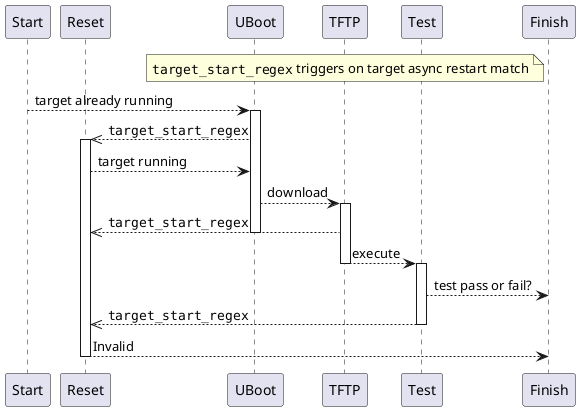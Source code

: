 '
' Tester TFTP Sequence 2:
'
'  Start Filter Trigger
'
' Copyright (c) 2018 Chris Johns <chrisj@rtems.org>
' All rights reserved.
'
@startuml

 participant Start
 participant Reset
 participant UBoot
 participant TFTP
 participant Test
 participant Finish

 note left of Finish: ""target_start_regex"" triggers on target async restart match

 Start --> UBoot : target already running
 activate UBoot
 UBoot -->> Reset : ""target_start_regex""
 activate Reset
 Reset --> UBoot : target running
 UBoot --> TFTP : download
 activate TFTP
 TFTP -->> Reset : ""target_start_regex""
 deactivate UBoot
 TFTP --> Test : execute
 deactivate TFTP
 activate Test
 Test --> Finish: test pass or fail?
 Test -->> Reset : ""target_start_regex""
 deactivate TFTP
 deactivate Test
 Reset --> Finish : Invalid
 deactivate Reset

@enduml

